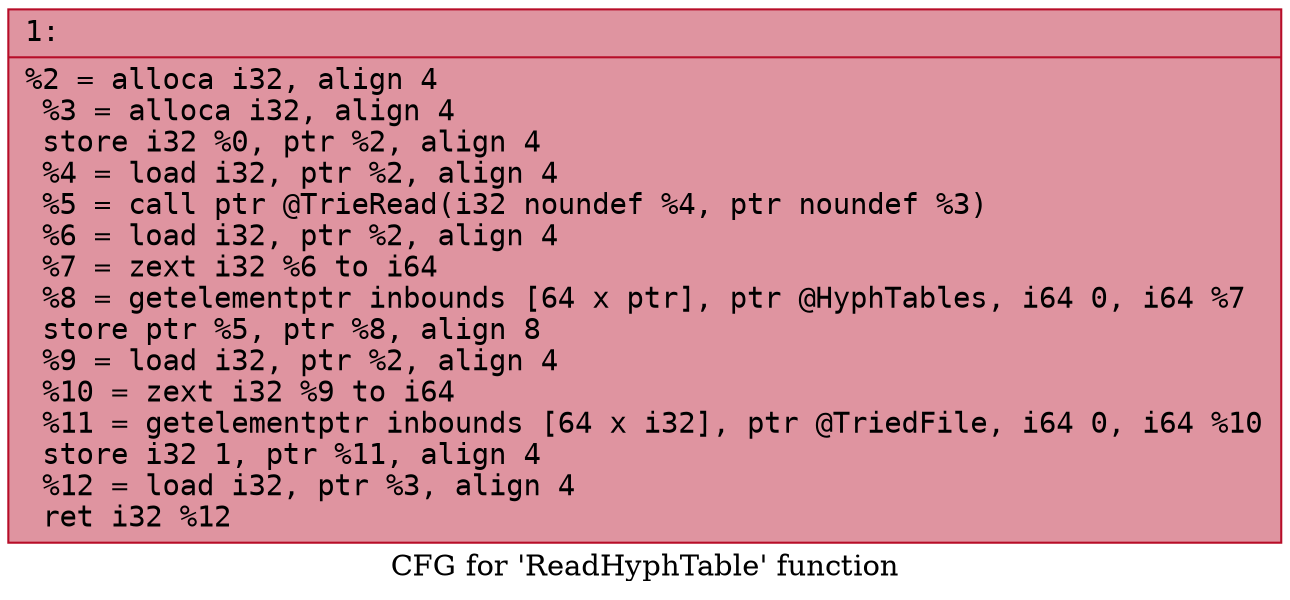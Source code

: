 digraph "CFG for 'ReadHyphTable' function" {
	label="CFG for 'ReadHyphTable' function";

	Node0x6000003163f0 [shape=record,color="#b70d28ff", style=filled, fillcolor="#b70d2870" fontname="Courier",label="{1:\l|  %2 = alloca i32, align 4\l  %3 = alloca i32, align 4\l  store i32 %0, ptr %2, align 4\l  %4 = load i32, ptr %2, align 4\l  %5 = call ptr @TrieRead(i32 noundef %4, ptr noundef %3)\l  %6 = load i32, ptr %2, align 4\l  %7 = zext i32 %6 to i64\l  %8 = getelementptr inbounds [64 x ptr], ptr @HyphTables, i64 0, i64 %7\l  store ptr %5, ptr %8, align 8\l  %9 = load i32, ptr %2, align 4\l  %10 = zext i32 %9 to i64\l  %11 = getelementptr inbounds [64 x i32], ptr @TriedFile, i64 0, i64 %10\l  store i32 1, ptr %11, align 4\l  %12 = load i32, ptr %3, align 4\l  ret i32 %12\l}"];
}
